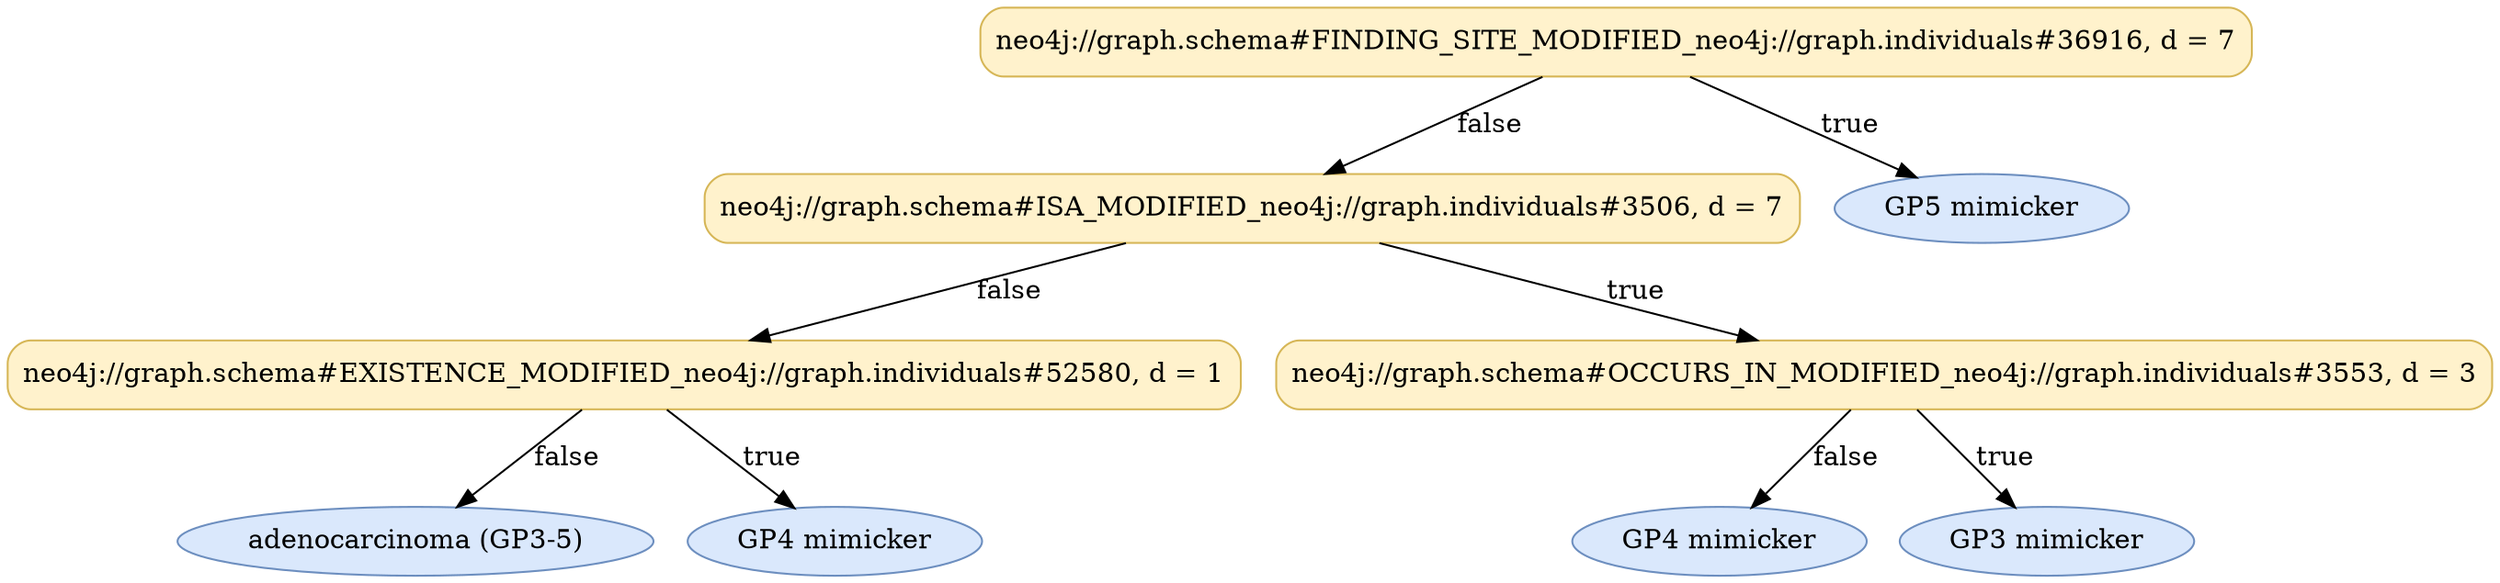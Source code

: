 digraph DT{
label=""
fontname="Times-Roman"
node[fontname="Times-Roman"];
Node1 [label="neo4j://graph.schema#FINDING_SITE_MODIFIED_neo4j://graph.individuals#36916, d = 7", fillcolor="#FFF2CC", color="#D6B656", style="rounded,filled", shape="box"];
Node2 [label="neo4j://graph.schema#ISA_MODIFIED_neo4j://graph.individuals#3506, d = 7", fillcolor="#FFF2CC", color="#D6B656", style="rounded,filled", shape="box"];
Node3 [label="neo4j://graph.schema#EXISTENCE_MODIFIED_neo4j://graph.individuals#52580, d = 1", fillcolor="#FFF2CC", color="#D6B656", style="rounded,filled", shape="box"];
Node4 [label="adenocarcinoma (GP3-5)", fillcolor="#DAE8FC", color="#6C8EBF", style="rounded,filled", shape="ellipse"];
Node3 -> Node4 [label="false"];
Node5 [label="GP4 mimicker", fillcolor="#DAE8FC", color="#6C8EBF", style="rounded,filled", shape="ellipse"];
Node3 -> Node5 [label="true"];
Node2 -> Node3 [label="false"];
Node6 [label="neo4j://graph.schema#OCCURS_IN_MODIFIED_neo4j://graph.individuals#3553, d = 3", fillcolor="#FFF2CC", color="#D6B656", style="rounded,filled", shape="box"];
Node7 [label="GP4 mimicker", fillcolor="#DAE8FC", color="#6C8EBF", style="rounded,filled", shape="ellipse"];
Node6 -> Node7 [label="false"];
Node8 [label="GP3 mimicker", fillcolor="#DAE8FC", color="#6C8EBF", style="rounded,filled", shape="ellipse"];
Node6 -> Node8 [label="true"];
Node2 -> Node6 [label="true"];
Node1 -> Node2 [label="false"];
Node9 [label="GP5 mimicker", fillcolor="#DAE8FC", color="#6C8EBF", style="rounded,filled", shape="ellipse"];
Node1 -> Node9 [label="true"];
}